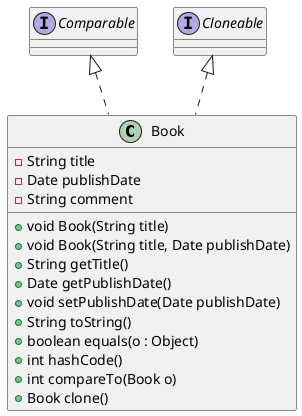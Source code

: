 @startuml

class Book implements Comparable, Cloneable {
    - String title
    - Date publishDate
    - String comment

    + void Book(String title)
    + void Book(String title, Date publishDate)
    + String getTitle()
    + Date getPublishDate()
    + void setPublishDate(Date publishDate)
    + String toString()
    + boolean equals(o : Object)
    + int hashCode()
    + int compareTo(Book o)
    + Book clone()
}

interface Comparable
interface Cloneable

@enduml